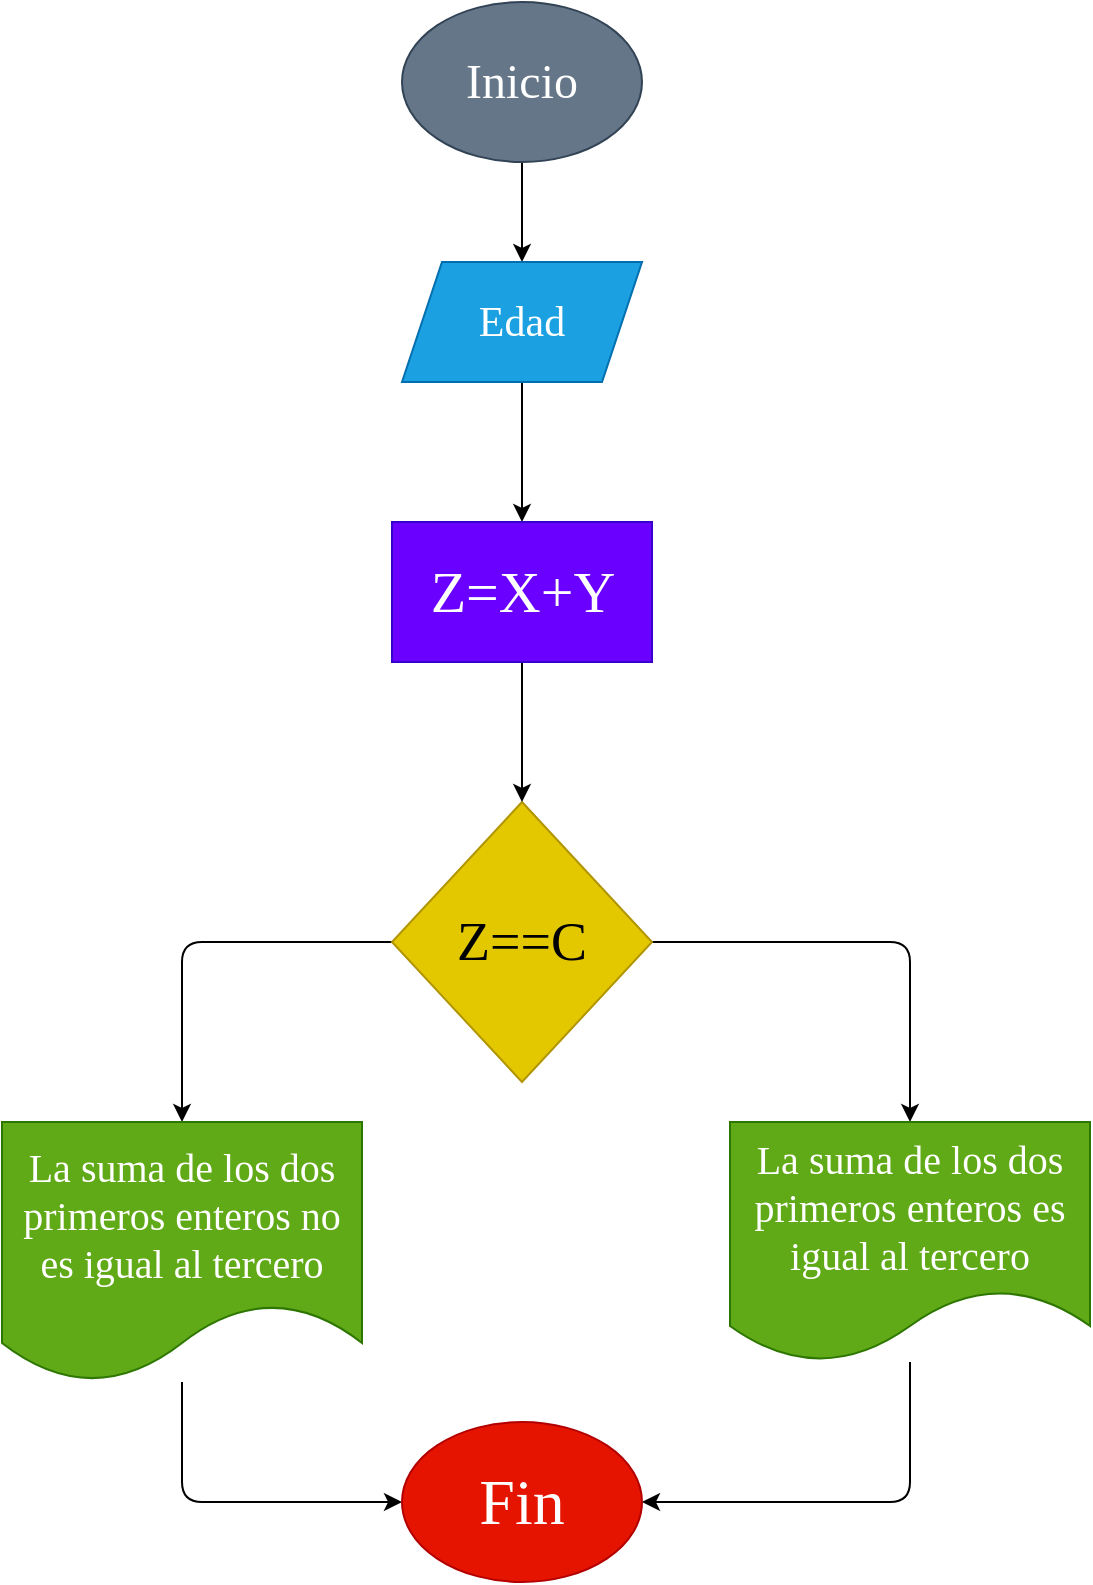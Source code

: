 <mxfile>
    <diagram id="pAi_KdXQo00Ve_mjZ8XZ" name="Página-1">
        <mxGraphModel dx="650" dy="411" grid="1" gridSize="10" guides="1" tooltips="1" connect="1" arrows="1" fold="1" page="1" pageScale="1" pageWidth="827" pageHeight="1169" math="0" shadow="0">
            <root>
                <mxCell id="0"/>
                <mxCell id="1" parent="0"/>
                <mxCell id="4" value="" style="edgeStyle=none;html=1;fontSize=18;" parent="1" source="2" target="3" edge="1">
                    <mxGeometry relative="1" as="geometry"/>
                </mxCell>
                <mxCell id="2" value="&lt;font style=&quot;font-size: 24px;&quot;&gt;Inicio&lt;/font&gt;" style="ellipse;whiteSpace=wrap;html=1;fillColor=#647687;fontColor=#ffffff;strokeColor=#314354;fontFamily=Comic Sans MS;fontSize=24;" parent="1" vertex="1">
                    <mxGeometry x="250" y="80" width="120" height="80" as="geometry"/>
                </mxCell>
                <mxCell id="6" style="edgeStyle=none;html=1;fontSize=18;entryX=0.5;entryY=0;entryDx=0;entryDy=0;" parent="1" source="3" target="26" edge="1">
                    <mxGeometry relative="1" as="geometry"/>
                </mxCell>
                <mxCell id="3" value="&lt;font style=&quot;font-size: 21px&quot;&gt;Edad&lt;/font&gt;" style="shape=parallelogram;perimeter=parallelogramPerimeter;whiteSpace=wrap;html=1;fixedSize=1;fillColor=#1ba1e2;fontColor=#ffffff;strokeColor=#006EAF;fontSize=21;fontFamily=Comic Sans MS;" parent="1" vertex="1">
                    <mxGeometry x="250" y="210" width="120" height="60" as="geometry"/>
                </mxCell>
                <mxCell id="21" style="edgeStyle=none;html=1;entryX=0.5;entryY=0;entryDx=0;entryDy=0;fontSize=18;" parent="1" source="5" target="15" edge="1">
                    <mxGeometry relative="1" as="geometry">
                        <Array as="points">
                            <mxPoint x="504" y="550"/>
                        </Array>
                    </mxGeometry>
                </mxCell>
                <mxCell id="22" style="edgeStyle=none;html=1;exitX=0;exitY=0.5;exitDx=0;exitDy=0;entryX=0.5;entryY=0;entryDx=0;entryDy=0;fontSize=18;" parent="1" source="5" target="14" edge="1">
                    <mxGeometry relative="1" as="geometry">
                        <Array as="points">
                            <mxPoint x="140" y="550"/>
                        </Array>
                    </mxGeometry>
                </mxCell>
                <mxCell id="5" value="Z==C" style="rhombus;whiteSpace=wrap;html=1;fontSize=27;fillColor=#e3c800;fontColor=#000000;strokeColor=#B09500;fontFamily=Comic Sans MS;" parent="1" vertex="1">
                    <mxGeometry x="245" y="480" width="130" height="140" as="geometry"/>
                </mxCell>
                <mxCell id="24" style="edgeStyle=none;html=1;entryX=0;entryY=0.5;entryDx=0;entryDy=0;fontSize=18;" parent="1" source="14" target="23" edge="1">
                    <mxGeometry relative="1" as="geometry">
                        <Array as="points">
                            <mxPoint x="140" y="830"/>
                        </Array>
                    </mxGeometry>
                </mxCell>
                <mxCell id="14" value="La suma de los dos primeros enteros no es igual al tercero" style="shape=document;whiteSpace=wrap;html=1;boundedLbl=1;fontSize=20;fillColor=#60a917;fontColor=#ffffff;strokeColor=#2D7600;fontFamily=Comic Sans MS;" parent="1" vertex="1">
                    <mxGeometry x="50" y="640" width="180" height="130" as="geometry"/>
                </mxCell>
                <mxCell id="25" style="edgeStyle=none;html=1;entryX=1;entryY=0.5;entryDx=0;entryDy=0;fontSize=18;" parent="1" source="15" target="23" edge="1">
                    <mxGeometry relative="1" as="geometry">
                        <Array as="points">
                            <mxPoint x="504" y="830"/>
                        </Array>
                    </mxGeometry>
                </mxCell>
                <mxCell id="15" value="La suma de los dos primeros enteros es igual al tercero" style="shape=document;whiteSpace=wrap;html=1;boundedLbl=1;fontSize=20;fillColor=#60a917;fontColor=#ffffff;strokeColor=#2D7600;fontFamily=Comic Sans MS;" parent="1" vertex="1">
                    <mxGeometry x="414" y="640" width="180" height="120" as="geometry"/>
                </mxCell>
                <mxCell id="23" value="Fin" style="ellipse;whiteSpace=wrap;html=1;fontSize=32;fillColor=#e51400;fontColor=#ffffff;strokeColor=#B20000;fontFamily=Comic Sans MS;" parent="1" vertex="1">
                    <mxGeometry x="250" y="790" width="120" height="80" as="geometry"/>
                </mxCell>
                <mxCell id="27" style="edgeStyle=none;html=1;entryX=0.5;entryY=0;entryDx=0;entryDy=0;fontSize=18;" parent="1" source="26" target="5" edge="1">
                    <mxGeometry relative="1" as="geometry"/>
                </mxCell>
                <mxCell id="26" value="&lt;font style=&quot;font-size: 29px; font-weight: normal;&quot;&gt;Z=X+Y&lt;/font&gt;" style="text;strokeColor=#3700CC;fillColor=#6a00ff;html=1;fontSize=29;fontStyle=1;verticalAlign=middle;align=center;fontColor=#ffffff;fontFamily=Comic Sans MS;" parent="1" vertex="1">
                    <mxGeometry x="245" y="340" width="130" height="70" as="geometry"/>
                </mxCell>
            </root>
        </mxGraphModel>
    </diagram>
</mxfile>